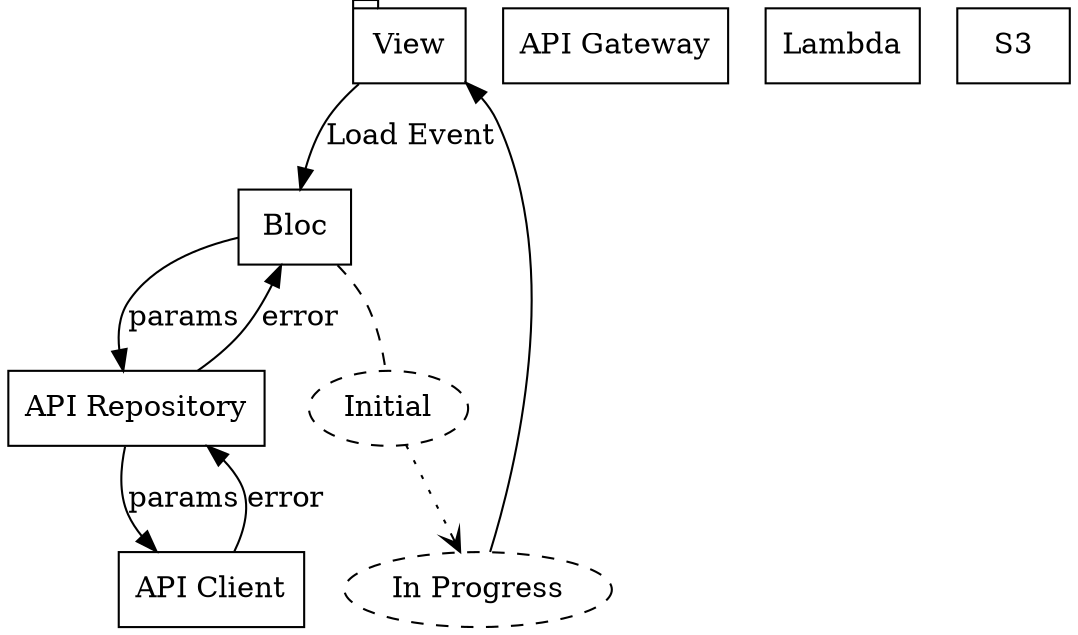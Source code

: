 digraph Page1 {
node [shape=rect];
    subgraph "Local Machine" {
        View [shape = tab];
        Bloc;
        "API Repository";
        "API Client";
        subgraph "Bloc States" {
            node [shape = oval, style = dashed];
            edge [style = dotted, arrowhead = vee];
            Initial;
            "In Progress";
            Initial -> "In Progress";
        }
    }
    subgraph AWS {
        "API Gateway";
        Lambda;
        S3;
    }
    View -> Bloc [label = "Load Event"];
    Bloc -> Initial [style = dashed, arrowhead = none];
    "In Progress" -> View;
    Bloc -> "API Repository" [label = params];
    "API Repository" -> "API Client" [label = params];
    "API Client" -> "API Repository" [label = error];
    "API Repository" -> Bloc [label = error];
}